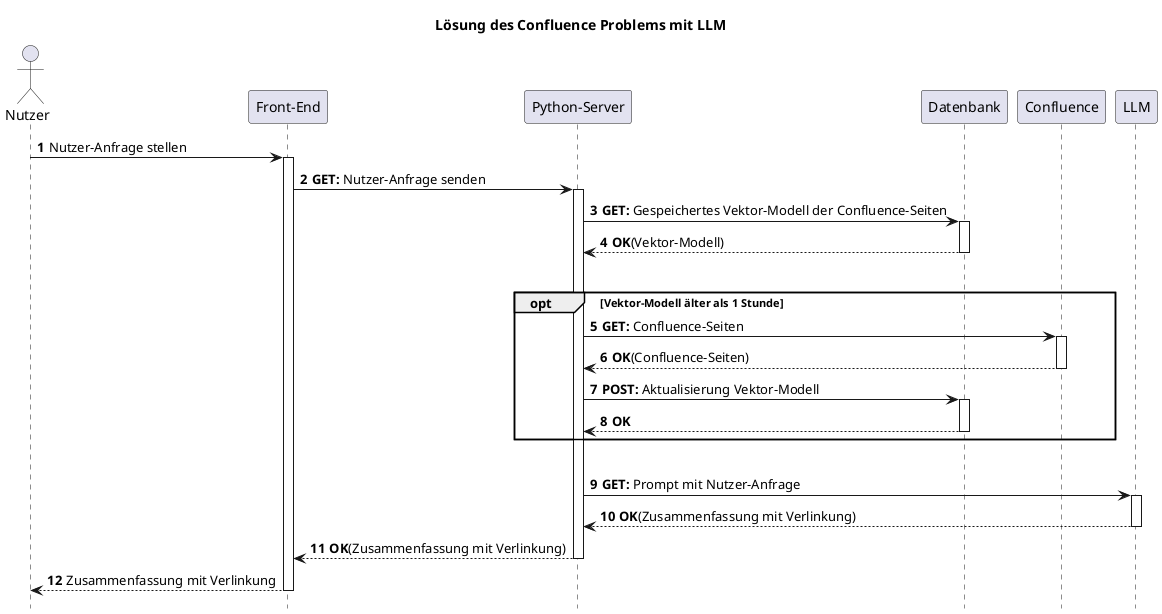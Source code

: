 @startuml
title Lösung des Confluence Problems mit LLM

hide footbox
autonumber

actor Nutzer as U
participant "Front-End" as FE
participant "Python-Server" as PS
participant "Datenbank" as DB
participant "Confluence" as C
participant "LLM" as LLM

U -> FE: Nutzer-Anfrage stellen
activate FE
FE -> PS: **GET:** Nutzer-Anfrage senden
activate PS
PS -> DB: **GET:** Gespeichertes Vektor-Modell der Confluence-Seiten
activate DB
DB --> PS: **OK**(Vektor-Modell)
deactivate DB

|||

group opt [Vektor-Modell älter als 1 Stunde]
    PS -> C: **GET:** Confluence-Seiten
    activate C
    C --> PS: **OK**(Confluence-Seiten)
    deactivate C
    PS -> DB: **POST:** Aktualisierung Vektor-Modell
    activate DB
    DB --> PS: **OK**
    deactivate DB
end

|||

PS -> LLM: **GET:** Prompt mit Nutzer-Anfrage
activate LLM
LLM --> PS: **OK**(Zusammenfassung mit Verlinkung)
deactivate LLM

PS --> FE: **OK**(Zusammenfassung mit Verlinkung)
deactivate PS
FE --> U: Zusammenfassung mit Verlinkung
deactivate FE

@enduml
